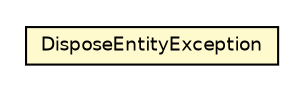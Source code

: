 #!/usr/local/bin/dot
#
# Class diagram 
# Generated by UMLGraph version 5.4 (http://www.umlgraph.org/)
#

digraph G {
	edge [fontname="Helvetica",fontsize=10,labelfontname="Helvetica",labelfontsize=10];
	node [fontname="Helvetica",fontsize=10,shape=plaintext];
	nodesep=0.25;
	ranksep=0.5;
	// jsl.modeling.elements.resource.DisposeEntityException
	c70538 [label=<<table title="jsl.modeling.elements.resource.DisposeEntityException" border="0" cellborder="1" cellspacing="0" cellpadding="2" port="p" bgcolor="lemonChiffon" href="./DisposeEntityException.html">
		<tr><td><table border="0" cellspacing="0" cellpadding="1">
<tr><td align="center" balign="center"> DisposeEntityException </td></tr>
		</table></td></tr>
		</table>>, URL="./DisposeEntityException.html", fontname="Helvetica", fontcolor="black", fontsize=9.0];
}

